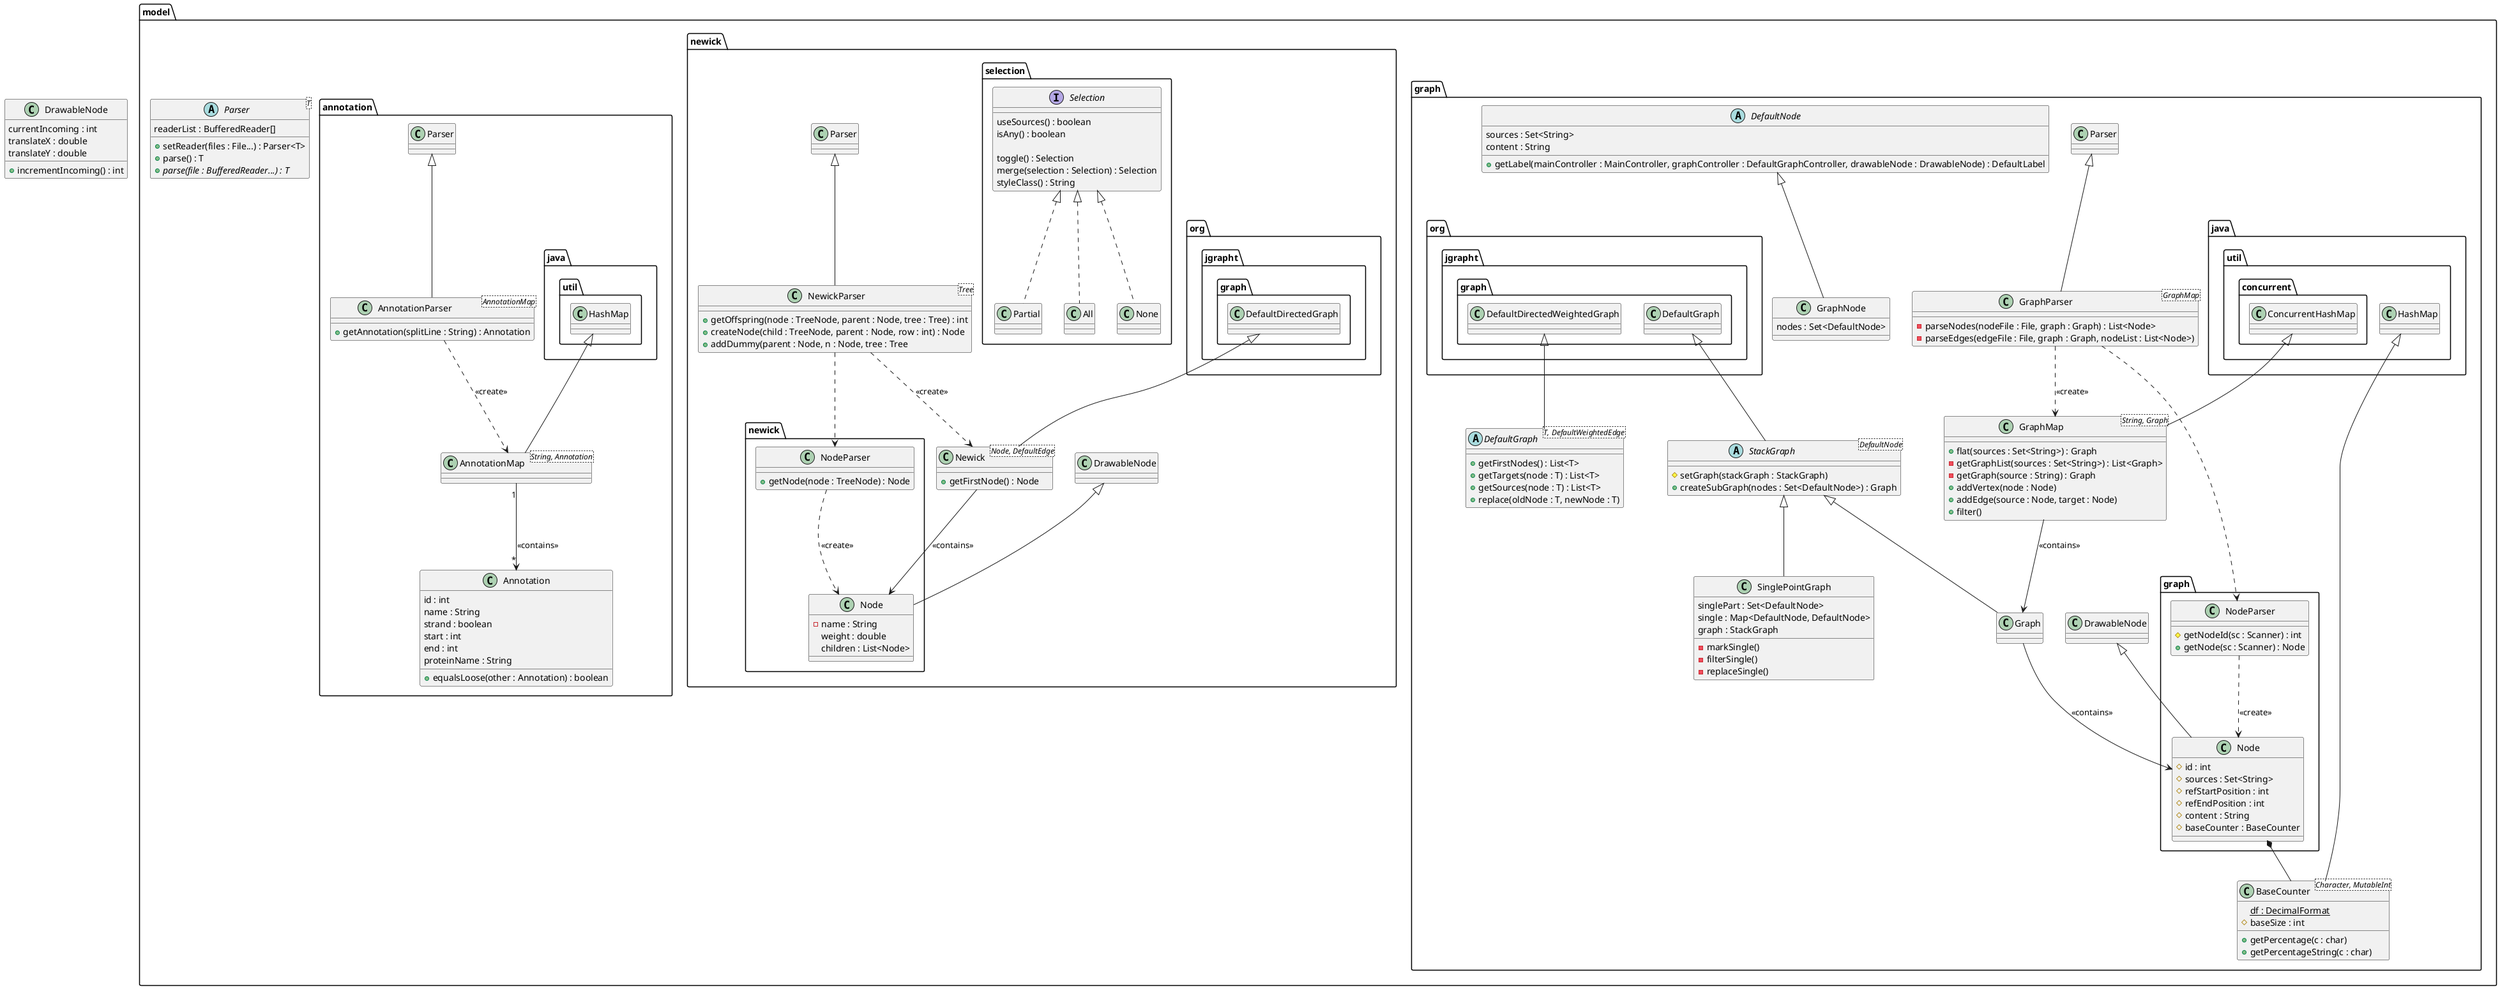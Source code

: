 @startuml
class DrawableNode {
    currentIncoming : int
    translateX : double
    translateY : double

    +incrementIncoming() : int
}

package model {
abstract class Parser<T> {
    readerList : BufferedReader[]

    +setReader(files : File...) : Parser<T>
    +parse() : T
    + {abstract} parse(file : BufferedReader...) : T
}

package graph {
    class BaseCounter<Character, MutableInt> extends java.util.HashMap {
        {static} df : DecimalFormat
        # baseSize : int

        +getPercentage(c : char)
        +getPercentageString(c : char)
    }
    abstract class DefaultGraph<T, DefaultWeightedEdge> extends org.jgrapht.graph.DefaultDirectedWeightedGraph {
        +getFirstNodes() : List<T>
        +getTargets(node : T) : List<T>
        +getSources(node : T) : List<T>
        +replace(oldNode : T, newNode : T)
    }
    abstract class DefaultNode {
           sources : Set<String>
           content : String

           +getLabel(mainController : MainController, graphController : DefaultGraphController, drawableNode : DrawableNode) : DefaultLabel
    }
    class graph.Node extends DrawableNode {
        # id : int
        # sources : Set<String>
        # refStartPosition : int
        # refEndPosition : int
        # content : String
        # baseCounter : BaseCounter
    }
    class graph.NodeParser {
        #getNodeId(sc : Scanner) : int
        +getNode(sc : Scanner) : Node
    }

    class Graph extends StackGraph
    class GraphMap<String, Graph> extends java.util.concurrent.ConcurrentHashMap {
        +flat(sources : Set<String>) : Graph
        -getGraphList(sources : Set<String>) : List<Graph>
        -getGraph(source : String) : Graph
        +addVertex(node : Node)
        +addEdge(source : Node, target : Node)
        +filter()
    }
    class GraphNode extends DefaultNode {
        nodes : Set<DefaultNode>
    }
    class GraphParser<GraphMap> extends Parser {
        -parseNodes(nodeFile : File, graph : Graph) : List<Node>
        -parseEdges(edgeFile : File, graph : Graph, nodeList : List<Node>)
    }
    class SinglePointGraph extends StackGraph {
        singlePart : Set<DefaultNode>
        single : Map<DefaultNode, DefaultNode>
        graph : StackGraph

        -markSingle()
        -filterSingle()
        -replaceSingle()
    }

    abstract class StackGraph<DefaultNode> extends org.jgrapht.graph.DefaultGraph {
        #setGraph(stackGraph : StackGraph)
        +createSubGraph(nodes : Set<DefaultNode>) : Graph
    }

    'Relations

    GraphParser ..> GraphMap : << create >>
    GraphMap --> Graph : << contains >>
    GraphParser ..> graph.NodeParser

    Graph --> graph.Node : << contains >>

    graph.NodeParser ..> graph.Node : << create >>
    graph.Node *-- BaseCounter
}


package newick {
    class newick.Node extends DrawableNode {
        - name : String
        weight : double
        children : List<Node>
    }
    class newick.NodeParser {
        +getNode(node : TreeNode) : Node
    }
    class Newick<Node, DefaultEdge> extends org.jgrapht.graph.DefaultDirectedGraph {
        +getFirstNode() : Node
    }
    class NewickParser<Tree> extends Parser {
        +getOffspring(node : TreeNode, parent : Node, tree : Tree) : int
        +createNode(child : TreeNode, parent : Node, row : int) : Node
        +addDummy(parent : Node, n : Node, tree : Tree
    }

    package selection {
        interface Selection {
            useSources() : boolean
            isAny() : boolean

            toggle() : Selection
            merge(selection : Selection) : Selection
            styleClass() : String
        }

        class All implements Selection
        class None implements Selection
        class Partial implements Selection
    }

    NewickParser ..> Newick : << create >>
    NewickParser ..> newick.NodeParser
    newick.NodeParser ..> newick.Node : << create >>

    Newick --> newick.Node : << contains >>
}

package annotation {
    class Annotation {
        id : int
        name : String
        strand : boolean
        start : int
        end : int
        proteinName : String

        +equalsLoose(other : Annotation) : boolean
    }
    class AnnotationMap<String, Annotation> extends java.util.HashMap
    class AnnotationParser<AnnotationMap> extends Parser {
        +getAnnotation(splitLine : String) : Annotation
    }

    'Relations

    AnnotationParser ..> AnnotationMap : << create >>
    AnnotationMap "1" --> "*" Annotation : << contains >>
}
}
@enduml
